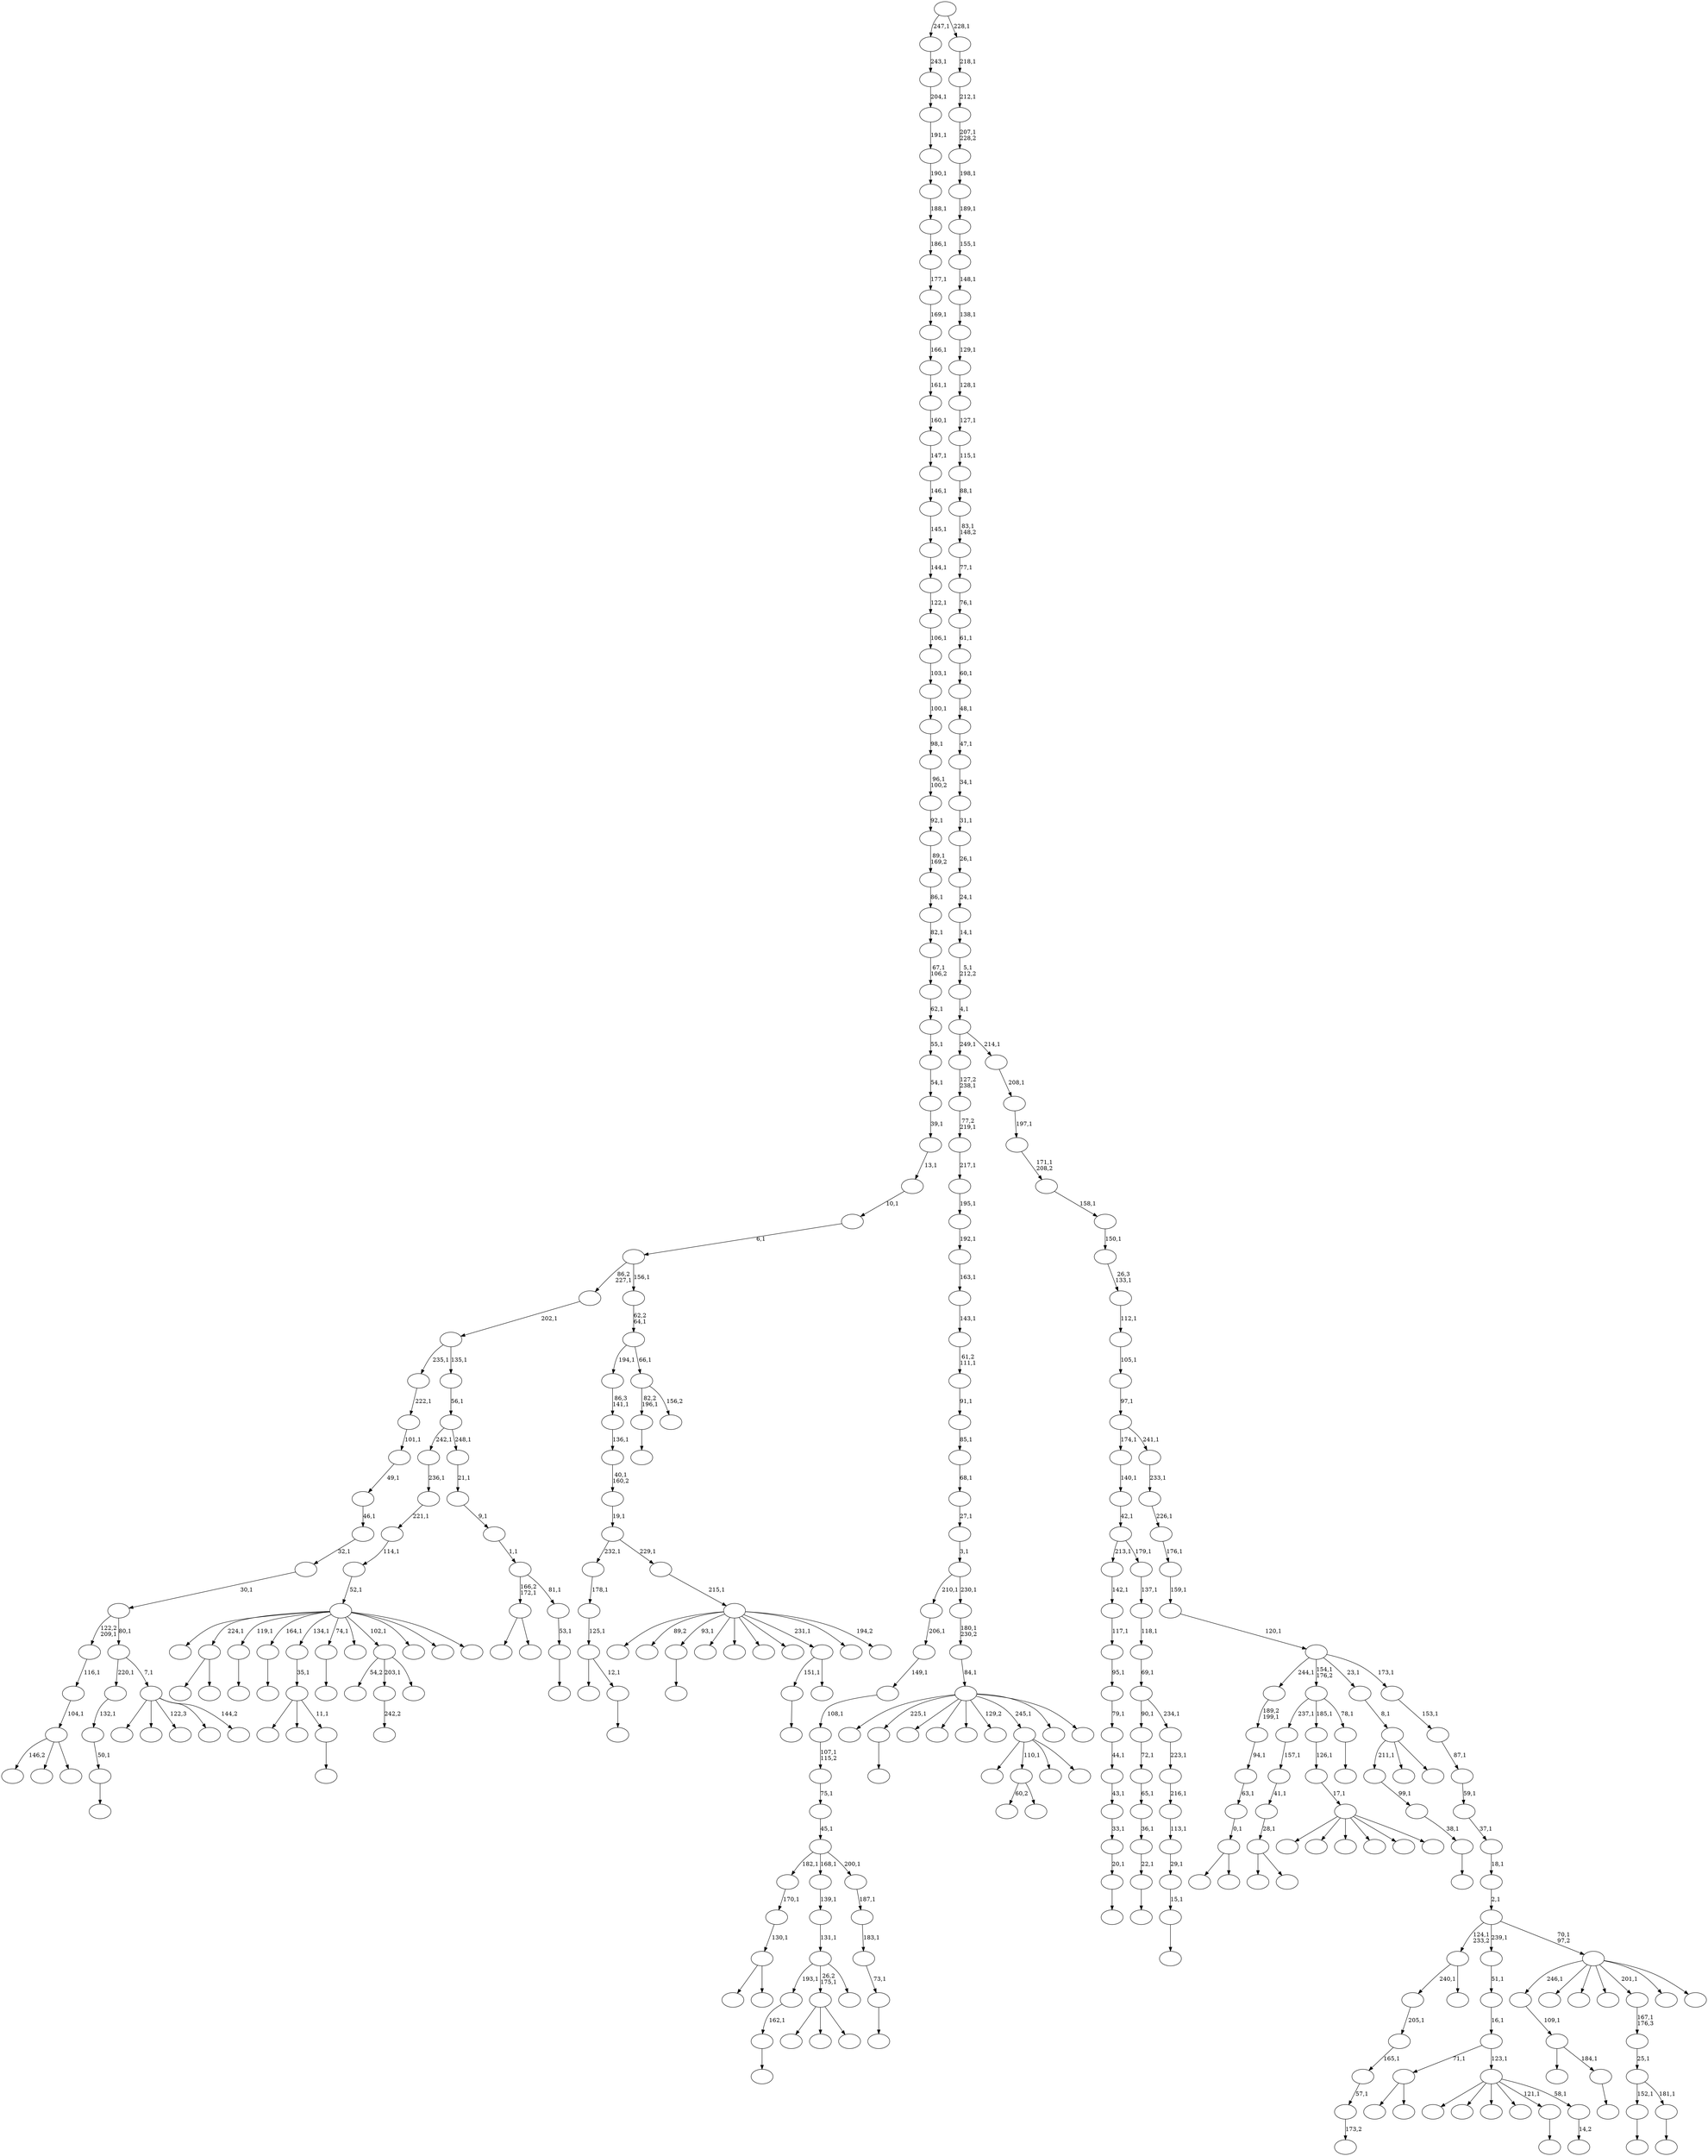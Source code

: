 digraph T {
	350 [label=""]
	349 [label=""]
	348 [label=""]
	347 [label=""]
	346 [label=""]
	345 [label=""]
	344 [label=""]
	343 [label=""]
	342 [label=""]
	341 [label=""]
	340 [label=""]
	339 [label=""]
	338 [label=""]
	337 [label=""]
	336 [label=""]
	335 [label=""]
	334 [label=""]
	333 [label=""]
	332 [label=""]
	331 [label=""]
	330 [label=""]
	329 [label=""]
	328 [label=""]
	327 [label=""]
	326 [label=""]
	325 [label=""]
	324 [label=""]
	323 [label=""]
	322 [label=""]
	321 [label=""]
	320 [label=""]
	319 [label=""]
	318 [label=""]
	317 [label=""]
	316 [label=""]
	315 [label=""]
	314 [label=""]
	313 [label=""]
	312 [label=""]
	311 [label=""]
	310 [label=""]
	309 [label=""]
	308 [label=""]
	307 [label=""]
	306 [label=""]
	305 [label=""]
	304 [label=""]
	303 [label=""]
	302 [label=""]
	301 [label=""]
	300 [label=""]
	299 [label=""]
	298 [label=""]
	297 [label=""]
	296 [label=""]
	295 [label=""]
	294 [label=""]
	293 [label=""]
	292 [label=""]
	291 [label=""]
	290 [label=""]
	289 [label=""]
	288 [label=""]
	287 [label=""]
	286 [label=""]
	285 [label=""]
	284 [label=""]
	283 [label=""]
	282 [label=""]
	281 [label=""]
	280 [label=""]
	279 [label=""]
	278 [label=""]
	277 [label=""]
	276 [label=""]
	275 [label=""]
	274 [label=""]
	273 [label=""]
	272 [label=""]
	271 [label=""]
	270 [label=""]
	269 [label=""]
	268 [label=""]
	267 [label=""]
	266 [label=""]
	265 [label=""]
	264 [label=""]
	263 [label=""]
	262 [label=""]
	261 [label=""]
	260 [label=""]
	259 [label=""]
	258 [label=""]
	257 [label=""]
	256 [label=""]
	255 [label=""]
	254 [label=""]
	253 [label=""]
	252 [label=""]
	251 [label=""]
	250 [label=""]
	249 [label=""]
	248 [label=""]
	247 [label=""]
	246 [label=""]
	245 [label=""]
	244 [label=""]
	243 [label=""]
	242 [label=""]
	241 [label=""]
	240 [label=""]
	239 [label=""]
	238 [label=""]
	237 [label=""]
	236 [label=""]
	235 [label=""]
	234 [label=""]
	233 [label=""]
	232 [label=""]
	231 [label=""]
	230 [label=""]
	229 [label=""]
	228 [label=""]
	227 [label=""]
	226 [label=""]
	225 [label=""]
	224 [label=""]
	223 [label=""]
	222 [label=""]
	221 [label=""]
	220 [label=""]
	219 [label=""]
	218 [label=""]
	217 [label=""]
	216 [label=""]
	215 [label=""]
	214 [label=""]
	213 [label=""]
	212 [label=""]
	211 [label=""]
	210 [label=""]
	209 [label=""]
	208 [label=""]
	207 [label=""]
	206 [label=""]
	205 [label=""]
	204 [label=""]
	203 [label=""]
	202 [label=""]
	201 [label=""]
	200 [label=""]
	199 [label=""]
	198 [label=""]
	197 [label=""]
	196 [label=""]
	195 [label=""]
	194 [label=""]
	193 [label=""]
	192 [label=""]
	191 [label=""]
	190 [label=""]
	189 [label=""]
	188 [label=""]
	187 [label=""]
	186 [label=""]
	185 [label=""]
	184 [label=""]
	183 [label=""]
	182 [label=""]
	181 [label=""]
	180 [label=""]
	179 [label=""]
	178 [label=""]
	177 [label=""]
	176 [label=""]
	175 [label=""]
	174 [label=""]
	173 [label=""]
	172 [label=""]
	171 [label=""]
	170 [label=""]
	169 [label=""]
	168 [label=""]
	167 [label=""]
	166 [label=""]
	165 [label=""]
	164 [label=""]
	163 [label=""]
	162 [label=""]
	161 [label=""]
	160 [label=""]
	159 [label=""]
	158 [label=""]
	157 [label=""]
	156 [label=""]
	155 [label=""]
	154 [label=""]
	153 [label=""]
	152 [label=""]
	151 [label=""]
	150 [label=""]
	149 [label=""]
	148 [label=""]
	147 [label=""]
	146 [label=""]
	145 [label=""]
	144 [label=""]
	143 [label=""]
	142 [label=""]
	141 [label=""]
	140 [label=""]
	139 [label=""]
	138 [label=""]
	137 [label=""]
	136 [label=""]
	135 [label=""]
	134 [label=""]
	133 [label=""]
	132 [label=""]
	131 [label=""]
	130 [label=""]
	129 [label=""]
	128 [label=""]
	127 [label=""]
	126 [label=""]
	125 [label=""]
	124 [label=""]
	123 [label=""]
	122 [label=""]
	121 [label=""]
	120 [label=""]
	119 [label=""]
	118 [label=""]
	117 [label=""]
	116 [label=""]
	115 [label=""]
	114 [label=""]
	113 [label=""]
	112 [label=""]
	111 [label=""]
	110 [label=""]
	109 [label=""]
	108 [label=""]
	107 [label=""]
	106 [label=""]
	105 [label=""]
	104 [label=""]
	103 [label=""]
	102 [label=""]
	101 [label=""]
	100 [label=""]
	99 [label=""]
	98 [label=""]
	97 [label=""]
	96 [label=""]
	95 [label=""]
	94 [label=""]
	93 [label=""]
	92 [label=""]
	91 [label=""]
	90 [label=""]
	89 [label=""]
	88 [label=""]
	87 [label=""]
	86 [label=""]
	85 [label=""]
	84 [label=""]
	83 [label=""]
	82 [label=""]
	81 [label=""]
	80 [label=""]
	79 [label=""]
	78 [label=""]
	77 [label=""]
	76 [label=""]
	75 [label=""]
	74 [label=""]
	73 [label=""]
	72 [label=""]
	71 [label=""]
	70 [label=""]
	69 [label=""]
	68 [label=""]
	67 [label=""]
	66 [label=""]
	65 [label=""]
	64 [label=""]
	63 [label=""]
	62 [label=""]
	61 [label=""]
	60 [label=""]
	59 [label=""]
	58 [label=""]
	57 [label=""]
	56 [label=""]
	55 [label=""]
	54 [label=""]
	53 [label=""]
	52 [label=""]
	51 [label=""]
	50 [label=""]
	49 [label=""]
	48 [label=""]
	47 [label=""]
	46 [label=""]
	45 [label=""]
	44 [label=""]
	43 [label=""]
	42 [label=""]
	41 [label=""]
	40 [label=""]
	39 [label=""]
	38 [label=""]
	37 [label=""]
	36 [label=""]
	35 [label=""]
	34 [label=""]
	33 [label=""]
	32 [label=""]
	31 [label=""]
	30 [label=""]
	29 [label=""]
	28 [label=""]
	27 [label=""]
	26 [label=""]
	25 [label=""]
	24 [label=""]
	23 [label=""]
	22 [label=""]
	21 [label=""]
	20 [label=""]
	19 [label=""]
	18 [label=""]
	17 [label=""]
	16 [label=""]
	15 [label=""]
	14 [label=""]
	13 [label=""]
	12 [label=""]
	11 [label=""]
	10 [label=""]
	9 [label=""]
	8 [label=""]
	7 [label=""]
	6 [label=""]
	5 [label=""]
	4 [label=""]
	3 [label=""]
	2 [label=""]
	1 [label=""]
	0 [label=""]
	346 -> 347 [label=""]
	345 -> 346 [label="162,1"]
	342 -> 343 [label=""]
	341 -> 344 [label=""]
	341 -> 342 [label="184,1"]
	340 -> 341 [label="109,1"]
	337 -> 338 [label=""]
	333 -> 334 [label=""]
	332 -> 333 [label="38,1"]
	331 -> 332 [label="99,1"]
	329 -> 335 [label=""]
	329 -> 330 [label=""]
	324 -> 325 [label=""]
	321 -> 322 [label=""]
	320 -> 321 [label="20,1"]
	319 -> 320 [label="33,1"]
	318 -> 319 [label="43,1"]
	317 -> 318 [label="44,1"]
	316 -> 317 [label="79,1"]
	315 -> 316 [label="95,1"]
	314 -> 315 [label="117,1"]
	313 -> 314 [label="142,1"]
	309 -> 348 [label=""]
	309 -> 310 [label=""]
	303 -> 304 [label=""]
	301 -> 323 [label=""]
	301 -> 312 [label=""]
	301 -> 302 [label=""]
	298 -> 305 [label=""]
	298 -> 299 [label=""]
	297 -> 298 [label="28,1"]
	296 -> 297 [label="41,1"]
	295 -> 296 [label="157,1"]
	292 -> 293 [label=""]
	291 -> 292 [label="50,1"]
	290 -> 291 [label="132,1"]
	286 -> 287 [label="173,2"]
	285 -> 286 [label="57,1"]
	284 -> 285 [label="165,1"]
	283 -> 284 [label="205,1"]
	281 -> 282 [label=""]
	278 -> 311 [label=""]
	278 -> 279 [label=""]
	277 -> 278 [label="0,1"]
	276 -> 277 [label="63,1"]
	275 -> 276 [label="94,1"]
	274 -> 275 [label="189,2\n199,1"]
	271 -> 272 [label=""]
	269 -> 273 [label="60,2"]
	269 -> 270 [label=""]
	265 -> 266 [label=""]
	264 -> 280 [label=""]
	264 -> 265 [label="12,1"]
	263 -> 264 [label="125,1"]
	262 -> 263 [label="178,1"]
	259 -> 260 [label=""]
	257 -> 258 [label=""]
	256 -> 257 [label="22,1"]
	255 -> 256 [label="36,1"]
	254 -> 255 [label="65,1"]
	253 -> 254 [label="72,1"]
	251 -> 252 [label=""]
	250 -> 251 [label="15,1"]
	249 -> 250 [label="29,1"]
	248 -> 249 [label="113,1"]
	247 -> 248 [label="216,1"]
	246 -> 247 [label="223,1"]
	245 -> 253 [label="90,1"]
	245 -> 246 [label="234,1"]
	244 -> 245 [label="69,1"]
	243 -> 244 [label="118,1"]
	242 -> 243 [label="137,1"]
	241 -> 313 [label="213,1"]
	241 -> 242 [label="179,1"]
	240 -> 241 [label="42,1"]
	239 -> 240 [label="140,1"]
	236 -> 237 [label=""]
	228 -> 229 [label=""]
	227 -> 339 [label=""]
	227 -> 268 [label=""]
	227 -> 228 [label="11,1"]
	226 -> 227 [label="35,1"]
	220 -> 221 [label=""]
	218 -> 225 [label=""]
	218 -> 219 [label=""]
	217 -> 218 [label="130,1"]
	216 -> 217 [label="170,1"]
	210 -> 211 [label="242,2"]
	207 -> 303 [label="151,1"]
	207 -> 208 [label=""]
	203 -> 261 [label="146,2"]
	203 -> 223 [label=""]
	203 -> 204 [label=""]
	202 -> 203 [label="104,1"]
	201 -> 202 [label="116,1"]
	199 -> 326 [label=""]
	199 -> 200 [label=""]
	196 -> 327 [label=""]
	196 -> 267 [label=""]
	196 -> 233 [label=""]
	196 -> 230 [label=""]
	196 -> 209 [label=""]
	196 -> 197 [label=""]
	195 -> 196 [label="17,1"]
	194 -> 195 [label="126,1"]
	191 -> 192 [label=""]
	190 -> 295 [label="237,1"]
	190 -> 194 [label="185,1"]
	190 -> 191 [label="78,1"]
	187 -> 238 [label="54,2"]
	187 -> 210 [label="203,1"]
	187 -> 188 [label=""]
	184 -> 185 [label=""]
	183 -> 271 [label="152,1"]
	183 -> 184 [label="181,1"]
	182 -> 183 [label="25,1"]
	181 -> 182 [label="167,1\n176,3"]
	177 -> 345 [label="193,1"]
	177 -> 301 [label="26,2\n175,1"]
	177 -> 178 [label=""]
	176 -> 177 [label="131,1"]
	175 -> 176 [label="139,1"]
	172 -> 300 [label=""]
	172 -> 289 [label=""]
	172 -> 193 [label="122,3"]
	172 -> 186 [label=""]
	172 -> 173 [label="144,2"]
	171 -> 290 [label="220,1"]
	171 -> 172 [label="7,1"]
	170 -> 201 [label="122,2\n209,1"]
	170 -> 171 [label="80,1"]
	169 -> 170 [label="30,1"]
	168 -> 169 [label="32,1"]
	167 -> 168 [label="46,1"]
	166 -> 167 [label="49,1"]
	165 -> 166 [label="101,1"]
	164 -> 165 [label="222,1"]
	162 -> 350 [label=""]
	162 -> 329 [label="224,1"]
	162 -> 324 [label="119,1"]
	162 -> 236 [label="164,1"]
	162 -> 226 [label="134,1"]
	162 -> 220 [label="74,1"]
	162 -> 205 [label=""]
	162 -> 187 [label="102,1"]
	162 -> 180 [label=""]
	162 -> 179 [label=""]
	162 -> 163 [label=""]
	161 -> 162 [label="52,1"]
	160 -> 161 [label="114,1"]
	159 -> 160 [label="221,1"]
	158 -> 159 [label="236,1"]
	156 -> 157 [label=""]
	155 -> 156 [label="73,1"]
	154 -> 155 [label="183,1"]
	153 -> 154 [label="187,1"]
	152 -> 216 [label="182,1"]
	152 -> 175 [label="168,1"]
	152 -> 153 [label="200,1"]
	151 -> 152 [label="45,1"]
	150 -> 151 [label="75,1"]
	149 -> 150 [label="107,1\n115,2"]
	148 -> 149 [label="108,1"]
	147 -> 148 [label="149,1"]
	146 -> 147 [label="206,1"]
	143 -> 328 [label=""]
	143 -> 294 [label="89,2"]
	143 -> 281 [label="93,1"]
	143 -> 232 [label=""]
	143 -> 214 [label=""]
	143 -> 213 [label=""]
	143 -> 212 [label=""]
	143 -> 207 [label="231,1"]
	143 -> 189 [label=""]
	143 -> 144 [label="194,2"]
	142 -> 143 [label="215,1"]
	141 -> 262 [label="232,1"]
	141 -> 142 [label="229,1"]
	140 -> 141 [label="19,1"]
	139 -> 140 [label="40,1\n160,2"]
	138 -> 139 [label="136,1"]
	137 -> 138 [label="86,3\n141,1"]
	135 -> 331 [label="211,1"]
	135 -> 231 [label=""]
	135 -> 136 [label=""]
	134 -> 135 [label="8,1"]
	132 -> 349 [label=""]
	132 -> 269 [label="110,1"]
	132 -> 198 [label=""]
	132 -> 133 [label=""]
	130 -> 131 [label=""]
	129 -> 130 [label="53,1"]
	128 -> 309 [label="166,2\n172,1"]
	128 -> 129 [label="81,1"]
	127 -> 128 [label="1,1"]
	126 -> 127 [label="9,1"]
	125 -> 126 [label="21,1"]
	124 -> 158 [label="242,1"]
	124 -> 125 [label="248,1"]
	123 -> 124 [label="56,1"]
	122 -> 164 [label="235,1"]
	122 -> 123 [label="135,1"]
	121 -> 122 [label="202,1"]
	118 -> 337 [label="82,2\n196,1"]
	118 -> 119 [label="156,2"]
	117 -> 137 [label="194,1"]
	117 -> 118 [label="66,1"]
	116 -> 117 [label="62,2\n64,1"]
	115 -> 121 [label="86,2\n227,1"]
	115 -> 116 [label="156,1"]
	114 -> 115 [label="6,1"]
	113 -> 114 [label="10,1"]
	112 -> 113 [label="13,1"]
	111 -> 112 [label="39,1"]
	110 -> 111 [label="54,1"]
	109 -> 110 [label="55,1"]
	108 -> 109 [label="62,1"]
	107 -> 108 [label="67,1\n106,2"]
	106 -> 107 [label="82,1"]
	105 -> 106 [label="86,1"]
	104 -> 105 [label="89,1\n169,2"]
	103 -> 104 [label="92,1"]
	102 -> 103 [label="96,1\n100,2"]
	101 -> 102 [label="98,1"]
	100 -> 101 [label="100,1"]
	99 -> 100 [label="103,1"]
	98 -> 99 [label="106,1"]
	97 -> 98 [label="122,1"]
	96 -> 97 [label="144,1"]
	95 -> 96 [label="145,1"]
	94 -> 95 [label="146,1"]
	93 -> 94 [label="147,1"]
	92 -> 93 [label="160,1"]
	91 -> 92 [label="161,1"]
	90 -> 91 [label="166,1"]
	89 -> 90 [label="169,1"]
	88 -> 89 [label="177,1"]
	87 -> 88 [label="186,1"]
	86 -> 87 [label="188,1"]
	85 -> 86 [label="190,1"]
	84 -> 85 [label="191,1"]
	83 -> 84 [label="204,1"]
	82 -> 83 [label="243,1"]
	80 -> 283 [label="240,1"]
	80 -> 81 [label=""]
	78 -> 79 [label=""]
	76 -> 306 [label=""]
	76 -> 259 [label="225,1"]
	76 -> 234 [label=""]
	76 -> 224 [label=""]
	76 -> 215 [label=""]
	76 -> 145 [label="129,2"]
	76 -> 132 [label="245,1"]
	76 -> 120 [label=""]
	76 -> 77 [label=""]
	75 -> 76 [label="84,1"]
	74 -> 75 [label="180,1\n230,2"]
	73 -> 146 [label="210,1"]
	73 -> 74 [label="230,1"]
	72 -> 73 [label="3,1"]
	71 -> 72 [label="27,1"]
	70 -> 71 [label="68,1"]
	69 -> 70 [label="85,1"]
	68 -> 69 [label="91,1"]
	67 -> 68 [label="61,2\n111,1"]
	66 -> 67 [label="143,1"]
	65 -> 66 [label="163,1"]
	64 -> 65 [label="192,1"]
	63 -> 64 [label="195,1"]
	62 -> 63 [label="217,1"]
	61 -> 62 [label="77,2\n219,1"]
	60 -> 61 [label="127,2\n238,1"]
	58 -> 59 [label="14,2"]
	57 -> 308 [label=""]
	57 -> 307 [label=""]
	57 -> 235 [label=""]
	57 -> 206 [label=""]
	57 -> 78 [label="121,1"]
	57 -> 58 [label="58,1"]
	56 -> 199 [label="71,1"]
	56 -> 57 [label="123,1"]
	55 -> 56 [label="16,1"]
	54 -> 55 [label="51,1"]
	52 -> 340 [label="246,1"]
	52 -> 336 [label=""]
	52 -> 288 [label=""]
	52 -> 222 [label=""]
	52 -> 181 [label="201,1"]
	52 -> 174 [label=""]
	52 -> 53 [label=""]
	51 -> 80 [label="124,1\n233,2"]
	51 -> 54 [label="239,1"]
	51 -> 52 [label="70,1\n97,2"]
	50 -> 51 [label="2,1"]
	49 -> 50 [label="18,1"]
	48 -> 49 [label="37,1"]
	47 -> 48 [label="59,1"]
	46 -> 47 [label="87,1"]
	45 -> 46 [label="153,1"]
	44 -> 274 [label="244,1"]
	44 -> 190 [label="154,1\n176,2"]
	44 -> 134 [label="23,1"]
	44 -> 45 [label="173,1"]
	43 -> 44 [label="120,1"]
	42 -> 43 [label="159,1"]
	41 -> 42 [label="176,1"]
	40 -> 41 [label="226,1"]
	39 -> 40 [label="233,1"]
	38 -> 239 [label="174,1"]
	38 -> 39 [label="241,1"]
	37 -> 38 [label="97,1"]
	36 -> 37 [label="105,1"]
	35 -> 36 [label="112,1"]
	34 -> 35 [label="26,3\n133,1"]
	33 -> 34 [label="150,1"]
	32 -> 33 [label="158,1"]
	31 -> 32 [label="171,1\n208,2"]
	30 -> 31 [label="197,1"]
	29 -> 30 [label="208,1"]
	28 -> 60 [label="249,1"]
	28 -> 29 [label="214,1"]
	27 -> 28 [label="4,1"]
	26 -> 27 [label="5,1\n212,2"]
	25 -> 26 [label="14,1"]
	24 -> 25 [label="24,1"]
	23 -> 24 [label="26,1"]
	22 -> 23 [label="31,1"]
	21 -> 22 [label="34,1"]
	20 -> 21 [label="47,1"]
	19 -> 20 [label="48,1"]
	18 -> 19 [label="60,1"]
	17 -> 18 [label="61,1"]
	16 -> 17 [label="76,1"]
	15 -> 16 [label="77,1"]
	14 -> 15 [label="83,1\n148,2"]
	13 -> 14 [label="88,1"]
	12 -> 13 [label="115,1"]
	11 -> 12 [label="127,1"]
	10 -> 11 [label="128,1"]
	9 -> 10 [label="129,1"]
	8 -> 9 [label="138,1"]
	7 -> 8 [label="148,1"]
	6 -> 7 [label="155,1"]
	5 -> 6 [label="189,1"]
	4 -> 5 [label="198,1"]
	3 -> 4 [label="207,1\n228,2"]
	2 -> 3 [label="212,1"]
	1 -> 2 [label="218,1"]
	0 -> 82 [label="247,1"]
	0 -> 1 [label="228,1"]
}
